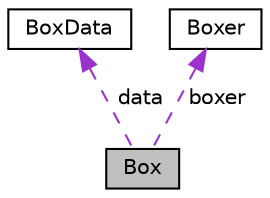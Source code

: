 digraph "Box"
{
  edge [fontname="Helvetica",fontsize="10",labelfontname="Helvetica",labelfontsize="10"];
  node [fontname="Helvetica",fontsize="10",shape=record];
  Node3 [label="Box",height=0.2,width=0.4,color="black", fillcolor="grey75", style="filled", fontcolor="black"];
  Node4 -> Node3 [dir="back",color="darkorchid3",fontsize="10",style="dashed",label=" data" ,fontname="Helvetica"];
  Node4 [label="BoxData",height=0.2,width=0.4,color="black", fillcolor="white", style="filled",URL="$structaworx_1_1lib_1_1boxing_1_1BoxData.html"];
  Node5 -> Node3 [dir="back",color="darkorchid3",fontsize="10",style="dashed",label=" boxer" ,fontname="Helvetica"];
  Node5 [label="Boxer",height=0.2,width=0.4,color="black", fillcolor="white", style="filled",URL="$classaworx_1_1lib_1_1boxing_1_1Boxer.html"];
}

